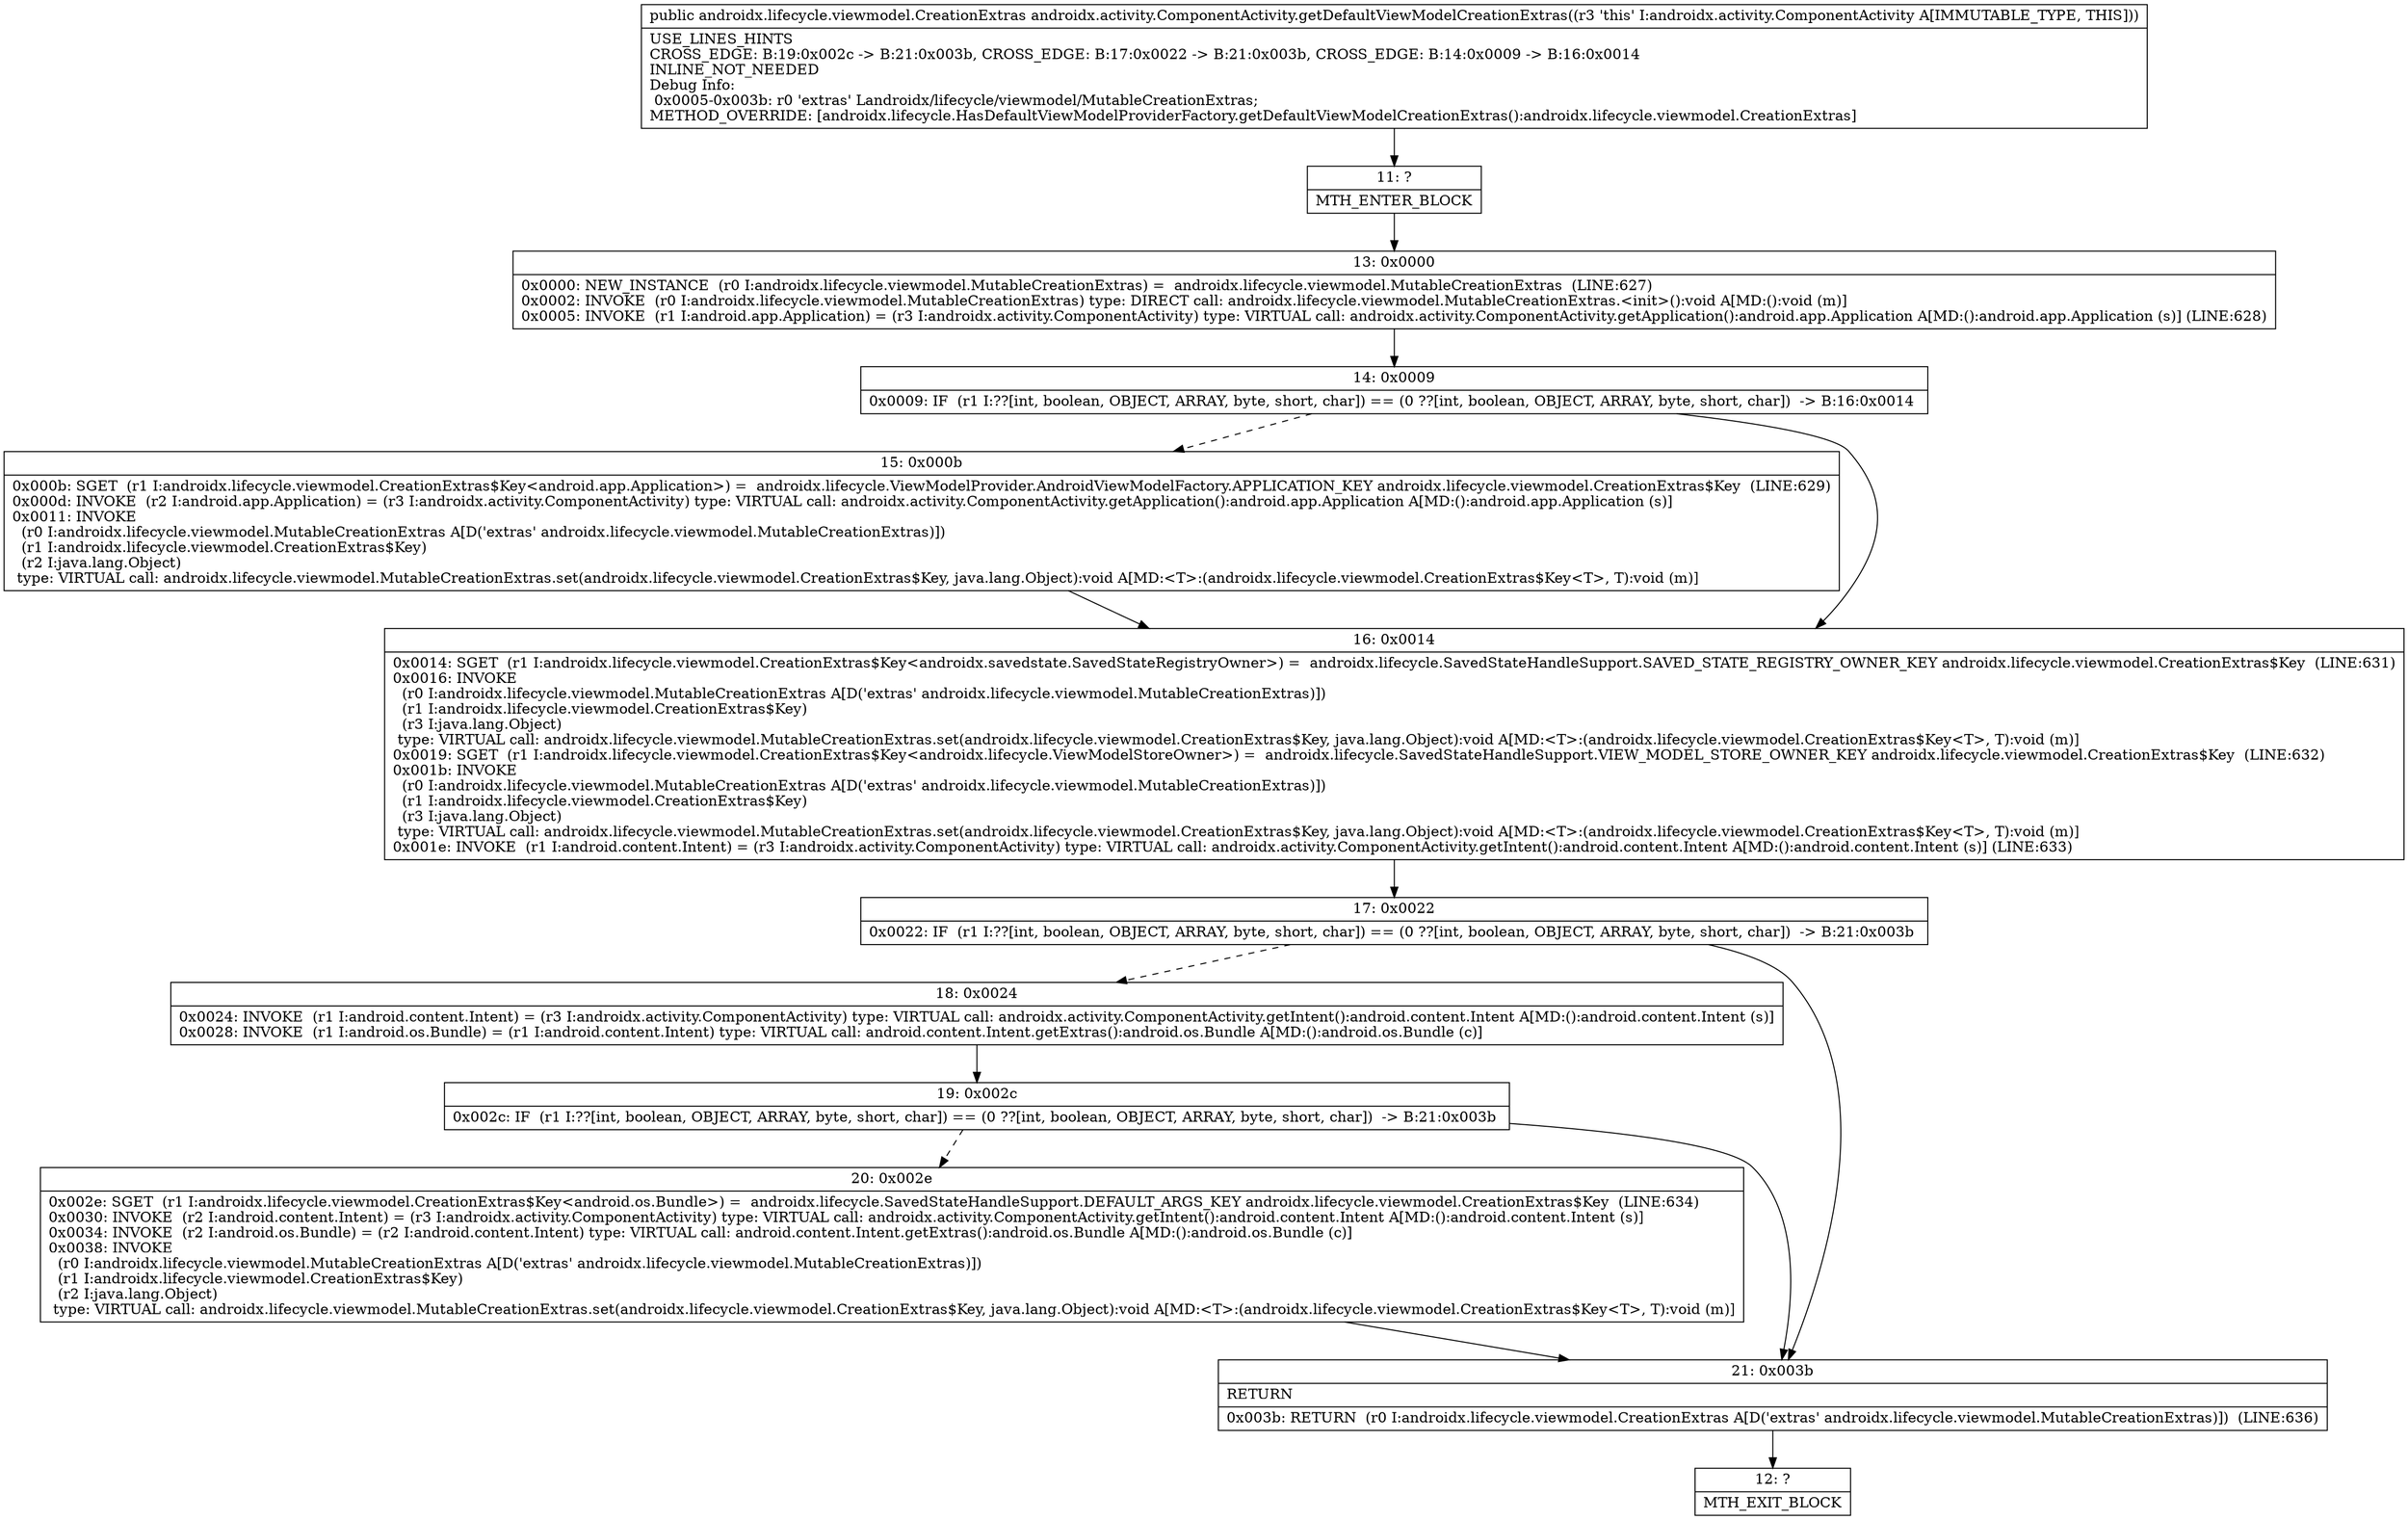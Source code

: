 digraph "CFG forandroidx.activity.ComponentActivity.getDefaultViewModelCreationExtras()Landroidx\/lifecycle\/viewmodel\/CreationExtras;" {
Node_11 [shape=record,label="{11\:\ ?|MTH_ENTER_BLOCK\l}"];
Node_13 [shape=record,label="{13\:\ 0x0000|0x0000: NEW_INSTANCE  (r0 I:androidx.lifecycle.viewmodel.MutableCreationExtras) =  androidx.lifecycle.viewmodel.MutableCreationExtras  (LINE:627)\l0x0002: INVOKE  (r0 I:androidx.lifecycle.viewmodel.MutableCreationExtras) type: DIRECT call: androidx.lifecycle.viewmodel.MutableCreationExtras.\<init\>():void A[MD:():void (m)]\l0x0005: INVOKE  (r1 I:android.app.Application) = (r3 I:androidx.activity.ComponentActivity) type: VIRTUAL call: androidx.activity.ComponentActivity.getApplication():android.app.Application A[MD:():android.app.Application (s)] (LINE:628)\l}"];
Node_14 [shape=record,label="{14\:\ 0x0009|0x0009: IF  (r1 I:??[int, boolean, OBJECT, ARRAY, byte, short, char]) == (0 ??[int, boolean, OBJECT, ARRAY, byte, short, char])  \-\> B:16:0x0014 \l}"];
Node_15 [shape=record,label="{15\:\ 0x000b|0x000b: SGET  (r1 I:androidx.lifecycle.viewmodel.CreationExtras$Key\<android.app.Application\>) =  androidx.lifecycle.ViewModelProvider.AndroidViewModelFactory.APPLICATION_KEY androidx.lifecycle.viewmodel.CreationExtras$Key  (LINE:629)\l0x000d: INVOKE  (r2 I:android.app.Application) = (r3 I:androidx.activity.ComponentActivity) type: VIRTUAL call: androidx.activity.ComponentActivity.getApplication():android.app.Application A[MD:():android.app.Application (s)]\l0x0011: INVOKE  \l  (r0 I:androidx.lifecycle.viewmodel.MutableCreationExtras A[D('extras' androidx.lifecycle.viewmodel.MutableCreationExtras)])\l  (r1 I:androidx.lifecycle.viewmodel.CreationExtras$Key)\l  (r2 I:java.lang.Object)\l type: VIRTUAL call: androidx.lifecycle.viewmodel.MutableCreationExtras.set(androidx.lifecycle.viewmodel.CreationExtras$Key, java.lang.Object):void A[MD:\<T\>:(androidx.lifecycle.viewmodel.CreationExtras$Key\<T\>, T):void (m)]\l}"];
Node_16 [shape=record,label="{16\:\ 0x0014|0x0014: SGET  (r1 I:androidx.lifecycle.viewmodel.CreationExtras$Key\<androidx.savedstate.SavedStateRegistryOwner\>) =  androidx.lifecycle.SavedStateHandleSupport.SAVED_STATE_REGISTRY_OWNER_KEY androidx.lifecycle.viewmodel.CreationExtras$Key  (LINE:631)\l0x0016: INVOKE  \l  (r0 I:androidx.lifecycle.viewmodel.MutableCreationExtras A[D('extras' androidx.lifecycle.viewmodel.MutableCreationExtras)])\l  (r1 I:androidx.lifecycle.viewmodel.CreationExtras$Key)\l  (r3 I:java.lang.Object)\l type: VIRTUAL call: androidx.lifecycle.viewmodel.MutableCreationExtras.set(androidx.lifecycle.viewmodel.CreationExtras$Key, java.lang.Object):void A[MD:\<T\>:(androidx.lifecycle.viewmodel.CreationExtras$Key\<T\>, T):void (m)]\l0x0019: SGET  (r1 I:androidx.lifecycle.viewmodel.CreationExtras$Key\<androidx.lifecycle.ViewModelStoreOwner\>) =  androidx.lifecycle.SavedStateHandleSupport.VIEW_MODEL_STORE_OWNER_KEY androidx.lifecycle.viewmodel.CreationExtras$Key  (LINE:632)\l0x001b: INVOKE  \l  (r0 I:androidx.lifecycle.viewmodel.MutableCreationExtras A[D('extras' androidx.lifecycle.viewmodel.MutableCreationExtras)])\l  (r1 I:androidx.lifecycle.viewmodel.CreationExtras$Key)\l  (r3 I:java.lang.Object)\l type: VIRTUAL call: androidx.lifecycle.viewmodel.MutableCreationExtras.set(androidx.lifecycle.viewmodel.CreationExtras$Key, java.lang.Object):void A[MD:\<T\>:(androidx.lifecycle.viewmodel.CreationExtras$Key\<T\>, T):void (m)]\l0x001e: INVOKE  (r1 I:android.content.Intent) = (r3 I:androidx.activity.ComponentActivity) type: VIRTUAL call: androidx.activity.ComponentActivity.getIntent():android.content.Intent A[MD:():android.content.Intent (s)] (LINE:633)\l}"];
Node_17 [shape=record,label="{17\:\ 0x0022|0x0022: IF  (r1 I:??[int, boolean, OBJECT, ARRAY, byte, short, char]) == (0 ??[int, boolean, OBJECT, ARRAY, byte, short, char])  \-\> B:21:0x003b \l}"];
Node_18 [shape=record,label="{18\:\ 0x0024|0x0024: INVOKE  (r1 I:android.content.Intent) = (r3 I:androidx.activity.ComponentActivity) type: VIRTUAL call: androidx.activity.ComponentActivity.getIntent():android.content.Intent A[MD:():android.content.Intent (s)]\l0x0028: INVOKE  (r1 I:android.os.Bundle) = (r1 I:android.content.Intent) type: VIRTUAL call: android.content.Intent.getExtras():android.os.Bundle A[MD:():android.os.Bundle (c)]\l}"];
Node_19 [shape=record,label="{19\:\ 0x002c|0x002c: IF  (r1 I:??[int, boolean, OBJECT, ARRAY, byte, short, char]) == (0 ??[int, boolean, OBJECT, ARRAY, byte, short, char])  \-\> B:21:0x003b \l}"];
Node_20 [shape=record,label="{20\:\ 0x002e|0x002e: SGET  (r1 I:androidx.lifecycle.viewmodel.CreationExtras$Key\<android.os.Bundle\>) =  androidx.lifecycle.SavedStateHandleSupport.DEFAULT_ARGS_KEY androidx.lifecycle.viewmodel.CreationExtras$Key  (LINE:634)\l0x0030: INVOKE  (r2 I:android.content.Intent) = (r3 I:androidx.activity.ComponentActivity) type: VIRTUAL call: androidx.activity.ComponentActivity.getIntent():android.content.Intent A[MD:():android.content.Intent (s)]\l0x0034: INVOKE  (r2 I:android.os.Bundle) = (r2 I:android.content.Intent) type: VIRTUAL call: android.content.Intent.getExtras():android.os.Bundle A[MD:():android.os.Bundle (c)]\l0x0038: INVOKE  \l  (r0 I:androidx.lifecycle.viewmodel.MutableCreationExtras A[D('extras' androidx.lifecycle.viewmodel.MutableCreationExtras)])\l  (r1 I:androidx.lifecycle.viewmodel.CreationExtras$Key)\l  (r2 I:java.lang.Object)\l type: VIRTUAL call: androidx.lifecycle.viewmodel.MutableCreationExtras.set(androidx.lifecycle.viewmodel.CreationExtras$Key, java.lang.Object):void A[MD:\<T\>:(androidx.lifecycle.viewmodel.CreationExtras$Key\<T\>, T):void (m)]\l}"];
Node_21 [shape=record,label="{21\:\ 0x003b|RETURN\l|0x003b: RETURN  (r0 I:androidx.lifecycle.viewmodel.CreationExtras A[D('extras' androidx.lifecycle.viewmodel.MutableCreationExtras)])  (LINE:636)\l}"];
Node_12 [shape=record,label="{12\:\ ?|MTH_EXIT_BLOCK\l}"];
MethodNode[shape=record,label="{public androidx.lifecycle.viewmodel.CreationExtras androidx.activity.ComponentActivity.getDefaultViewModelCreationExtras((r3 'this' I:androidx.activity.ComponentActivity A[IMMUTABLE_TYPE, THIS]))  | USE_LINES_HINTS\lCROSS_EDGE: B:19:0x002c \-\> B:21:0x003b, CROSS_EDGE: B:17:0x0022 \-\> B:21:0x003b, CROSS_EDGE: B:14:0x0009 \-\> B:16:0x0014\lINLINE_NOT_NEEDED\lDebug Info:\l  0x0005\-0x003b: r0 'extras' Landroidx\/lifecycle\/viewmodel\/MutableCreationExtras;\lMETHOD_OVERRIDE: [androidx.lifecycle.HasDefaultViewModelProviderFactory.getDefaultViewModelCreationExtras():androidx.lifecycle.viewmodel.CreationExtras]\l}"];
MethodNode -> Node_11;Node_11 -> Node_13;
Node_13 -> Node_14;
Node_14 -> Node_15[style=dashed];
Node_14 -> Node_16;
Node_15 -> Node_16;
Node_16 -> Node_17;
Node_17 -> Node_18[style=dashed];
Node_17 -> Node_21;
Node_18 -> Node_19;
Node_19 -> Node_20[style=dashed];
Node_19 -> Node_21;
Node_20 -> Node_21;
Node_21 -> Node_12;
}


